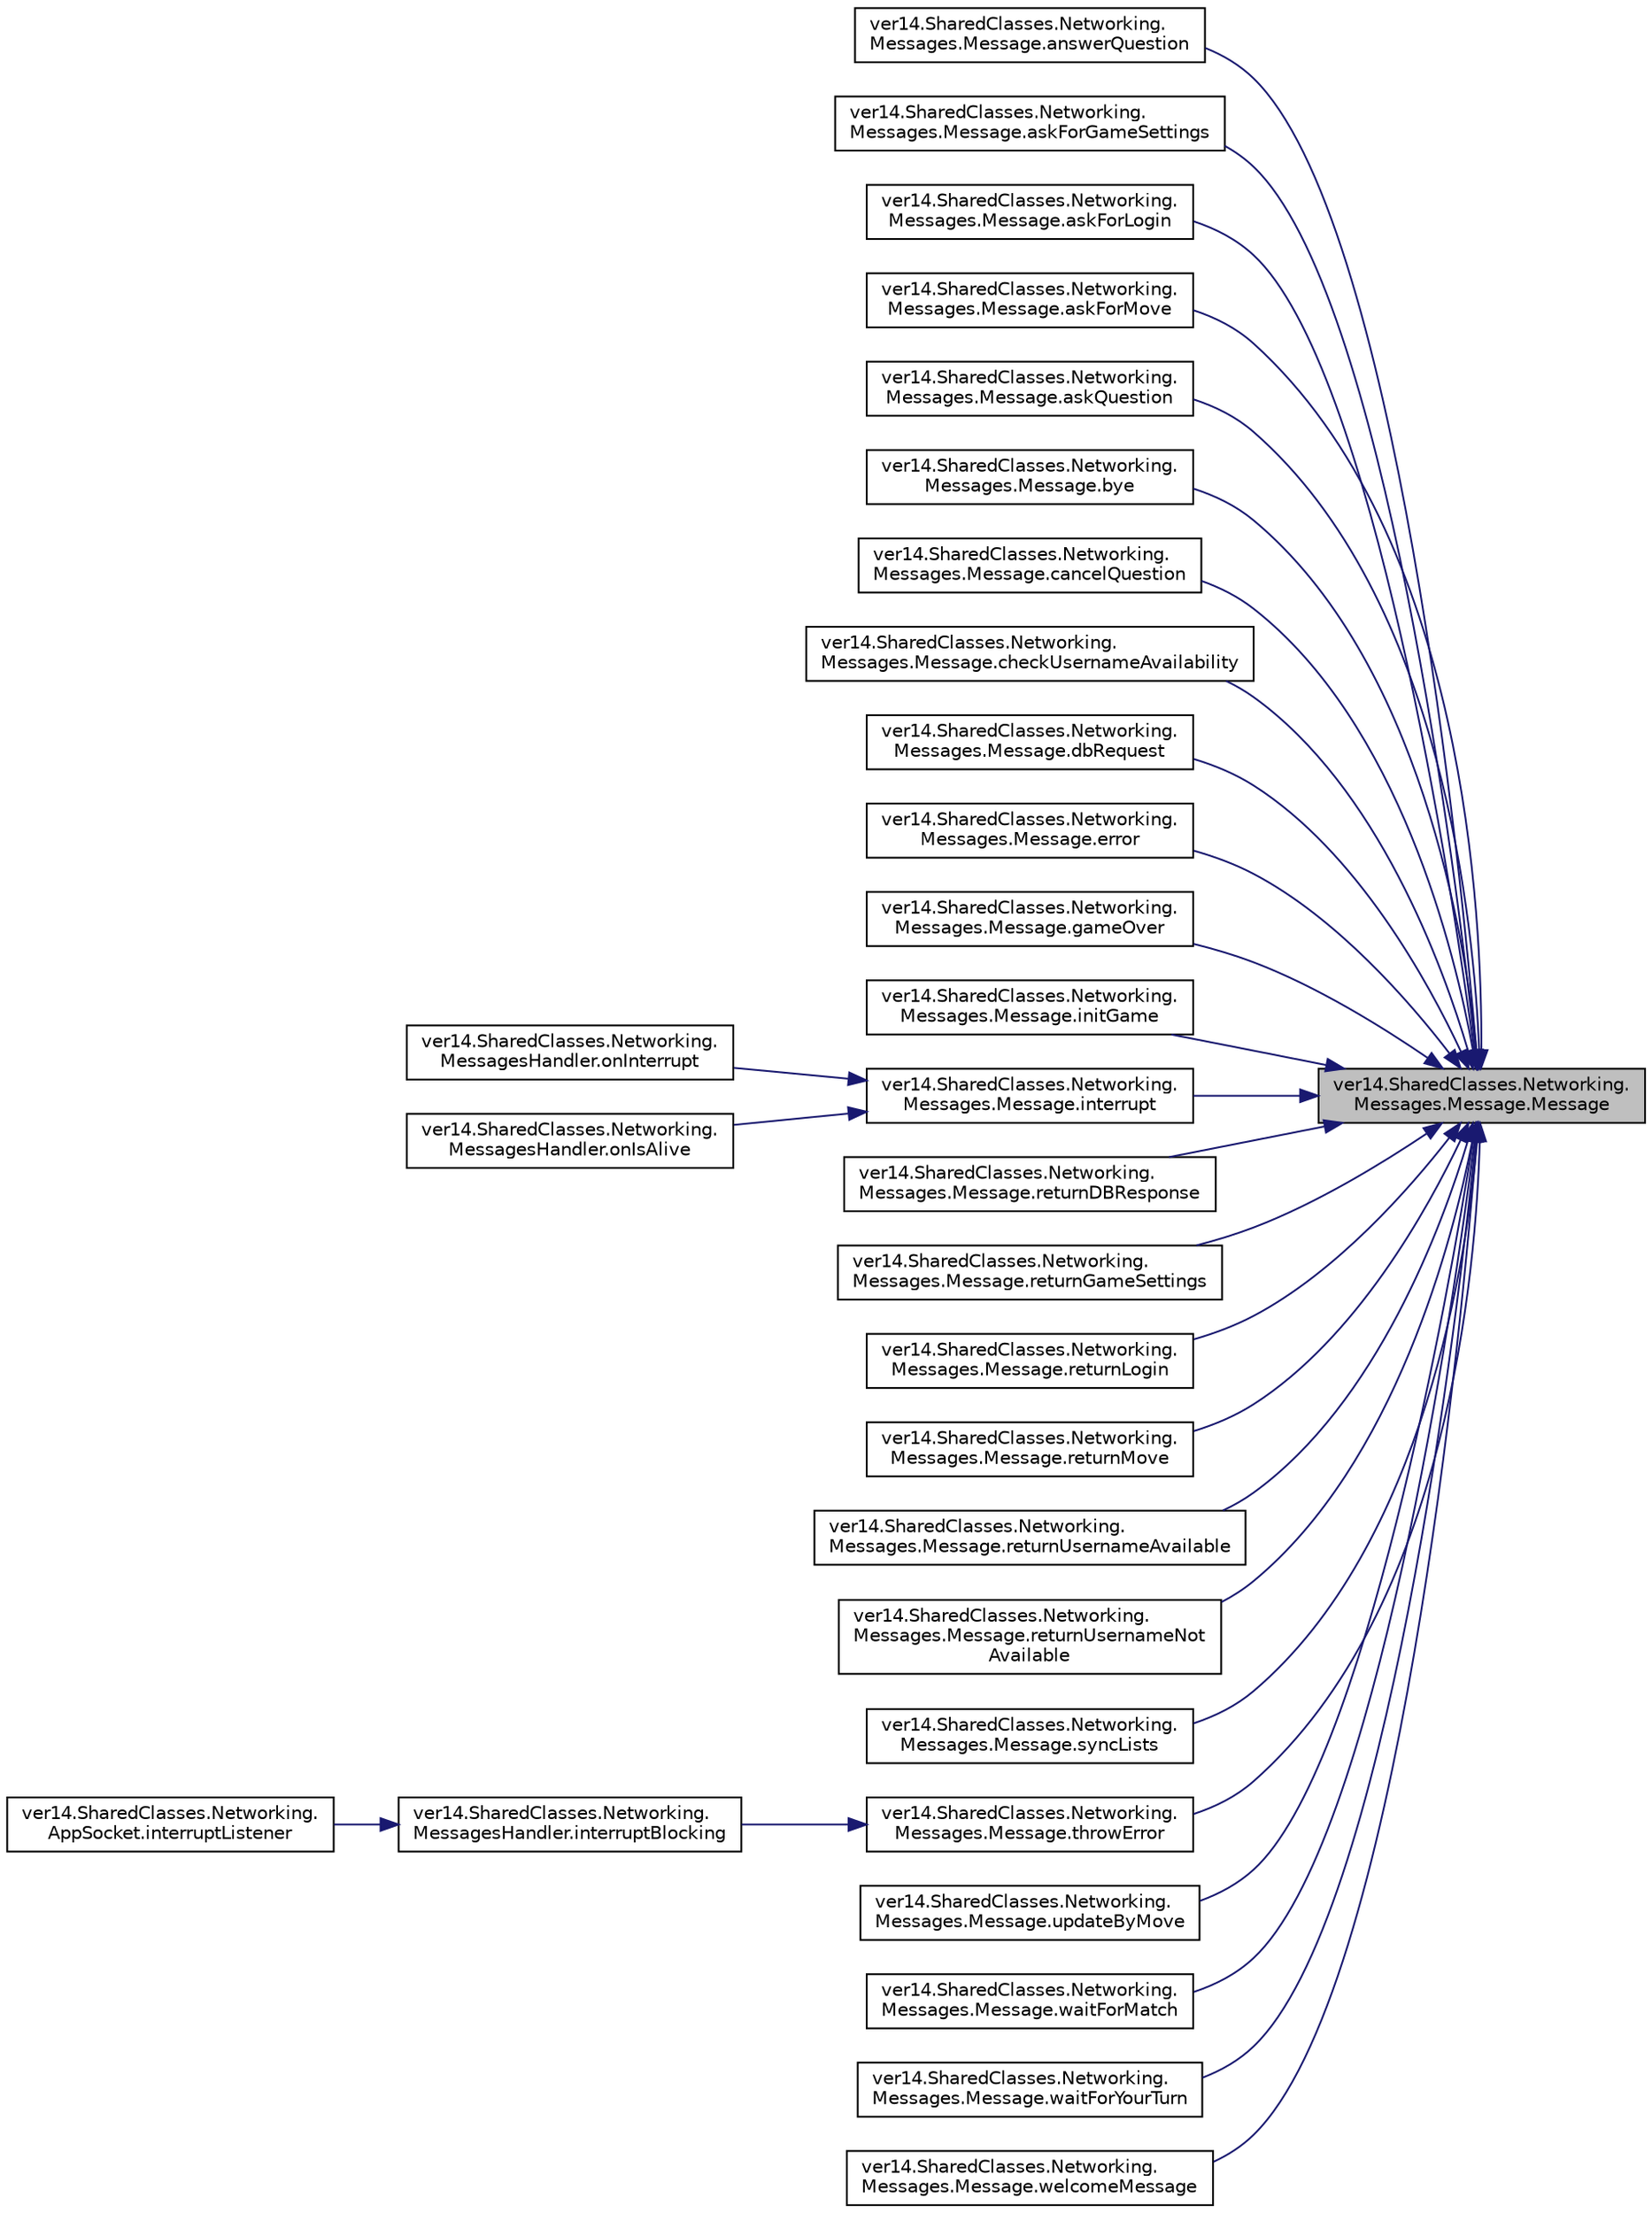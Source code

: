 digraph "ver14.SharedClasses.Networking.Messages.Message.Message"
{
 // LATEX_PDF_SIZE
  edge [fontname="Helvetica",fontsize="10",labelfontname="Helvetica",labelfontsize="10"];
  node [fontname="Helvetica",fontsize="10",shape=record];
  rankdir="RL";
  Node1 [label="ver14.SharedClasses.Networking.\lMessages.Message.Message",height=0.2,width=0.4,color="black", fillcolor="grey75", style="filled", fontcolor="black",tooltip=" "];
  Node1 -> Node2 [dir="back",color="midnightblue",fontsize="10",style="solid"];
  Node2 [label="ver14.SharedClasses.Networking.\lMessages.Message.answerQuestion",height=0.2,width=0.4,color="black", fillcolor="white", style="filled",URL="$classver14_1_1_shared_classes_1_1_networking_1_1_messages_1_1_message.html#aff6535448d055559777bb22bfe700bcf",tooltip=" "];
  Node1 -> Node3 [dir="back",color="midnightblue",fontsize="10",style="solid"];
  Node3 [label="ver14.SharedClasses.Networking.\lMessages.Message.askForGameSettings",height=0.2,width=0.4,color="black", fillcolor="white", style="filled",URL="$classver14_1_1_shared_classes_1_1_networking_1_1_messages_1_1_message.html#a3513b7540e8378f0cbb277a99f4e663e",tooltip=" "];
  Node1 -> Node4 [dir="back",color="midnightblue",fontsize="10",style="solid"];
  Node4 [label="ver14.SharedClasses.Networking.\lMessages.Message.askForLogin",height=0.2,width=0.4,color="black", fillcolor="white", style="filled",URL="$classver14_1_1_shared_classes_1_1_networking_1_1_messages_1_1_message.html#a53314bcb08394ac2a501fba5e3029214",tooltip=" "];
  Node1 -> Node5 [dir="back",color="midnightblue",fontsize="10",style="solid"];
  Node5 [label="ver14.SharedClasses.Networking.\lMessages.Message.askForMove",height=0.2,width=0.4,color="black", fillcolor="white", style="filled",URL="$classver14_1_1_shared_classes_1_1_networking_1_1_messages_1_1_message.html#a6bf409c3b1d97f083554af06a43191a9",tooltip=" "];
  Node1 -> Node6 [dir="back",color="midnightblue",fontsize="10",style="solid"];
  Node6 [label="ver14.SharedClasses.Networking.\lMessages.Message.askQuestion",height=0.2,width=0.4,color="black", fillcolor="white", style="filled",URL="$classver14_1_1_shared_classes_1_1_networking_1_1_messages_1_1_message.html#ab6606ef568435f6c8d27756827c1ba7b",tooltip=" "];
  Node1 -> Node7 [dir="back",color="midnightblue",fontsize="10",style="solid"];
  Node7 [label="ver14.SharedClasses.Networking.\lMessages.Message.bye",height=0.2,width=0.4,color="black", fillcolor="white", style="filled",URL="$classver14_1_1_shared_classes_1_1_networking_1_1_messages_1_1_message.html#a6ff9bb8387b1c5626540fce88d306413",tooltip=" "];
  Node1 -> Node8 [dir="back",color="midnightblue",fontsize="10",style="solid"];
  Node8 [label="ver14.SharedClasses.Networking.\lMessages.Message.cancelQuestion",height=0.2,width=0.4,color="black", fillcolor="white", style="filled",URL="$classver14_1_1_shared_classes_1_1_networking_1_1_messages_1_1_message.html#a883530f906e40b47c467e28d6e4b8186",tooltip=" "];
  Node1 -> Node9 [dir="back",color="midnightblue",fontsize="10",style="solid"];
  Node9 [label="ver14.SharedClasses.Networking.\lMessages.Message.checkUsernameAvailability",height=0.2,width=0.4,color="black", fillcolor="white", style="filled",URL="$classver14_1_1_shared_classes_1_1_networking_1_1_messages_1_1_message.html#aa389888211aa8779737bc43c658d6bb7",tooltip=" "];
  Node1 -> Node10 [dir="back",color="midnightblue",fontsize="10",style="solid"];
  Node10 [label="ver14.SharedClasses.Networking.\lMessages.Message.dbRequest",height=0.2,width=0.4,color="black", fillcolor="white", style="filled",URL="$classver14_1_1_shared_classes_1_1_networking_1_1_messages_1_1_message.html#a3ceca5ba4a7c88a96dcc75cd339ea5d7",tooltip=" "];
  Node1 -> Node11 [dir="back",color="midnightblue",fontsize="10",style="solid"];
  Node11 [label="ver14.SharedClasses.Networking.\lMessages.Message.error",height=0.2,width=0.4,color="black", fillcolor="white", style="filled",URL="$classver14_1_1_shared_classes_1_1_networking_1_1_messages_1_1_message.html#acee98764560d6f8e27ca6d558fccdb75",tooltip=" "];
  Node1 -> Node12 [dir="back",color="midnightblue",fontsize="10",style="solid"];
  Node12 [label="ver14.SharedClasses.Networking.\lMessages.Message.gameOver",height=0.2,width=0.4,color="black", fillcolor="white", style="filled",URL="$classver14_1_1_shared_classes_1_1_networking_1_1_messages_1_1_message.html#af35492f350ca8d1745881e6db6c879fe",tooltip=" "];
  Node1 -> Node13 [dir="back",color="midnightblue",fontsize="10",style="solid"];
  Node13 [label="ver14.SharedClasses.Networking.\lMessages.Message.initGame",height=0.2,width=0.4,color="black", fillcolor="white", style="filled",URL="$classver14_1_1_shared_classes_1_1_networking_1_1_messages_1_1_message.html#a71b039881848d8c2b80db8b13e561f9f",tooltip=" "];
  Node1 -> Node14 [dir="back",color="midnightblue",fontsize="10",style="solid"];
  Node14 [label="ver14.SharedClasses.Networking.\lMessages.Message.interrupt",height=0.2,width=0.4,color="black", fillcolor="white", style="filled",URL="$classver14_1_1_shared_classes_1_1_networking_1_1_messages_1_1_message.html#a39f2e491e634ba532c3f068bba3f2c8f",tooltip=" "];
  Node14 -> Node15 [dir="back",color="midnightblue",fontsize="10",style="solid"];
  Node15 [label="ver14.SharedClasses.Networking.\lMessagesHandler.onInterrupt",height=0.2,width=0.4,color="black", fillcolor="white", style="filled",URL="$classver14_1_1_shared_classes_1_1_networking_1_1_messages_handler.html#aacdd6e1e56aed5baf2c1e9c0e8d3b939",tooltip=" "];
  Node14 -> Node16 [dir="back",color="midnightblue",fontsize="10",style="solid"];
  Node16 [label="ver14.SharedClasses.Networking.\lMessagesHandler.onIsAlive",height=0.2,width=0.4,color="black", fillcolor="white", style="filled",URL="$classver14_1_1_shared_classes_1_1_networking_1_1_messages_handler.html#a2aa503b01076fe03aff603a5e719fc97",tooltip=" "];
  Node1 -> Node17 [dir="back",color="midnightblue",fontsize="10",style="solid"];
  Node17 [label="ver14.SharedClasses.Networking.\lMessages.Message.returnDBResponse",height=0.2,width=0.4,color="black", fillcolor="white", style="filled",URL="$classver14_1_1_shared_classes_1_1_networking_1_1_messages_1_1_message.html#a5a9c9c5bcb3c3bdd7f3756378bf852fe",tooltip=" "];
  Node1 -> Node18 [dir="back",color="midnightblue",fontsize="10",style="solid"];
  Node18 [label="ver14.SharedClasses.Networking.\lMessages.Message.returnGameSettings",height=0.2,width=0.4,color="black", fillcolor="white", style="filled",URL="$classver14_1_1_shared_classes_1_1_networking_1_1_messages_1_1_message.html#a47d7db18f09a1ad52ab729449e1a2e37",tooltip=" "];
  Node1 -> Node19 [dir="back",color="midnightblue",fontsize="10",style="solid"];
  Node19 [label="ver14.SharedClasses.Networking.\lMessages.Message.returnLogin",height=0.2,width=0.4,color="black", fillcolor="white", style="filled",URL="$classver14_1_1_shared_classes_1_1_networking_1_1_messages_1_1_message.html#a3e38a11ec59c27fbc3f61979b6c1abb2",tooltip=" "];
  Node1 -> Node20 [dir="back",color="midnightblue",fontsize="10",style="solid"];
  Node20 [label="ver14.SharedClasses.Networking.\lMessages.Message.returnMove",height=0.2,width=0.4,color="black", fillcolor="white", style="filled",URL="$classver14_1_1_shared_classes_1_1_networking_1_1_messages_1_1_message.html#ae8adff0b32a5f652d67cb17103e275d7",tooltip=" "];
  Node1 -> Node21 [dir="back",color="midnightblue",fontsize="10",style="solid"];
  Node21 [label="ver14.SharedClasses.Networking.\lMessages.Message.returnUsernameAvailable",height=0.2,width=0.4,color="black", fillcolor="white", style="filled",URL="$classver14_1_1_shared_classes_1_1_networking_1_1_messages_1_1_message.html#a266baf6ac4ea72a2da496234e190c72e",tooltip=" "];
  Node1 -> Node22 [dir="back",color="midnightblue",fontsize="10",style="solid"];
  Node22 [label="ver14.SharedClasses.Networking.\lMessages.Message.returnUsernameNot\lAvailable",height=0.2,width=0.4,color="black", fillcolor="white", style="filled",URL="$classver14_1_1_shared_classes_1_1_networking_1_1_messages_1_1_message.html#a49b46b649e43c6370af5a54ea02433ad",tooltip=" "];
  Node1 -> Node23 [dir="back",color="midnightblue",fontsize="10",style="solid"];
  Node23 [label="ver14.SharedClasses.Networking.\lMessages.Message.syncLists",height=0.2,width=0.4,color="black", fillcolor="white", style="filled",URL="$classver14_1_1_shared_classes_1_1_networking_1_1_messages_1_1_message.html#a8e6e51858a248ae661f058b3d96e2c02",tooltip=" "];
  Node1 -> Node24 [dir="back",color="midnightblue",fontsize="10",style="solid"];
  Node24 [label="ver14.SharedClasses.Networking.\lMessages.Message.throwError",height=0.2,width=0.4,color="black", fillcolor="white", style="filled",URL="$classver14_1_1_shared_classes_1_1_networking_1_1_messages_1_1_message.html#ac862be6e6e43d0de35dd5879c9da3bab",tooltip=" "];
  Node24 -> Node25 [dir="back",color="midnightblue",fontsize="10",style="solid"];
  Node25 [label="ver14.SharedClasses.Networking.\lMessagesHandler.interruptBlocking",height=0.2,width=0.4,color="black", fillcolor="white", style="filled",URL="$classver14_1_1_shared_classes_1_1_networking_1_1_messages_handler.html#a63649ffe07590c468f24e90cc2b8eb89",tooltip=" "];
  Node25 -> Node26 [dir="back",color="midnightblue",fontsize="10",style="solid"];
  Node26 [label="ver14.SharedClasses.Networking.\lAppSocket.interruptListener",height=0.2,width=0.4,color="black", fillcolor="white", style="filled",URL="$classver14_1_1_shared_classes_1_1_networking_1_1_app_socket.html#a2890314fd1880334a5ec37ccbf251275",tooltip=" "];
  Node1 -> Node27 [dir="back",color="midnightblue",fontsize="10",style="solid"];
  Node27 [label="ver14.SharedClasses.Networking.\lMessages.Message.updateByMove",height=0.2,width=0.4,color="black", fillcolor="white", style="filled",URL="$classver14_1_1_shared_classes_1_1_networking_1_1_messages_1_1_message.html#a18351ce119b8abe5970cb3bcd999cfd8",tooltip=" "];
  Node1 -> Node28 [dir="back",color="midnightblue",fontsize="10",style="solid"];
  Node28 [label="ver14.SharedClasses.Networking.\lMessages.Message.waitForMatch",height=0.2,width=0.4,color="black", fillcolor="white", style="filled",URL="$classver14_1_1_shared_classes_1_1_networking_1_1_messages_1_1_message.html#a086faecbe306b63a0431d52547b60708",tooltip=" "];
  Node1 -> Node29 [dir="back",color="midnightblue",fontsize="10",style="solid"];
  Node29 [label="ver14.SharedClasses.Networking.\lMessages.Message.waitForYourTurn",height=0.2,width=0.4,color="black", fillcolor="white", style="filled",URL="$classver14_1_1_shared_classes_1_1_networking_1_1_messages_1_1_message.html#a7a569950ef8183798e500369f62e6653",tooltip=" "];
  Node1 -> Node30 [dir="back",color="midnightblue",fontsize="10",style="solid"];
  Node30 [label="ver14.SharedClasses.Networking.\lMessages.Message.welcomeMessage",height=0.2,width=0.4,color="black", fillcolor="white", style="filled",URL="$classver14_1_1_shared_classes_1_1_networking_1_1_messages_1_1_message.html#a218d4c880f21bcfbfea1f350f65e937b",tooltip=" "];
}
